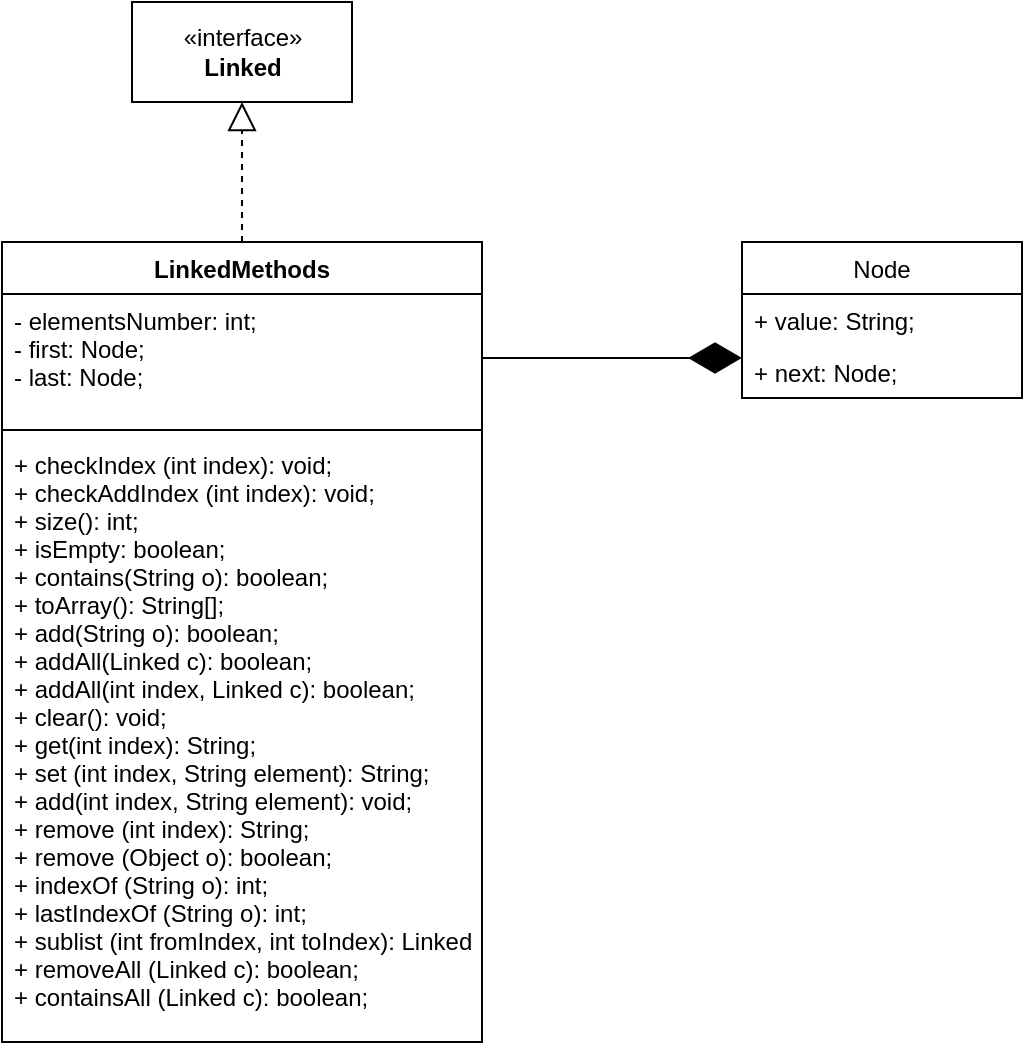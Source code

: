 <mxfile version="14.7.2" type="device"><diagram id="DIr_GNOeCN2eC9edjw8j" name="Page-1"><mxGraphModel dx="827" dy="382" grid="1" gridSize="10" guides="1" tooltips="1" connect="1" arrows="1" fold="1" page="1" pageScale="1" pageWidth="827" pageHeight="1169" math="0" shadow="0"><root><mxCell id="0"/><mxCell id="1" parent="0"/><mxCell id="FbmSkNJXfWXQQkYP6TcI-1" value="LinkedMethods" style="swimlane;fontStyle=1;align=center;verticalAlign=top;childLayout=stackLayout;horizontal=1;startSize=26;horizontalStack=0;resizeParent=1;resizeParentMax=0;resizeLast=0;collapsible=1;marginBottom=0;" vertex="1" parent="1"><mxGeometry x="330" y="180" width="240" height="400" as="geometry"/></mxCell><mxCell id="FbmSkNJXfWXQQkYP6TcI-2" value="- elementsNumber: int;&#10;- first: Node;&#10;- last: Node;" style="text;strokeColor=none;fillColor=none;align=left;verticalAlign=top;spacingLeft=4;spacingRight=4;overflow=hidden;rotatable=0;points=[[0,0.5],[1,0.5]];portConstraint=eastwest;" vertex="1" parent="FbmSkNJXfWXQQkYP6TcI-1"><mxGeometry y="26" width="240" height="64" as="geometry"/></mxCell><mxCell id="FbmSkNJXfWXQQkYP6TcI-3" value="" style="line;strokeWidth=1;fillColor=none;align=left;verticalAlign=middle;spacingTop=-1;spacingLeft=3;spacingRight=3;rotatable=0;labelPosition=right;points=[];portConstraint=eastwest;" vertex="1" parent="FbmSkNJXfWXQQkYP6TcI-1"><mxGeometry y="90" width="240" height="8" as="geometry"/></mxCell><mxCell id="FbmSkNJXfWXQQkYP6TcI-4" value="+ checkIndex (int index): void;&#10;+ checkAddIndex (int index): void;&#10;+ size(): int;&#10;+ isEmpty: boolean;&#10;+ contains(String o): boolean;&#10;+ toArray(): String[];&#10;+ add(String o): boolean;&#10;+ addAll(Linked c): boolean;&#10;+ addAll(int index, Linked c): boolean;&#10;+ clear(): void;&#10;+ get(int index): String;&#10;+ set (int index, String element): String;&#10;+ add(int index, String element): void;&#10;+ remove (int index): String;&#10;+ remove (Object o): boolean;&#10;+ indexOf (String o): int;&#10;+ lastIndexOf (String o): int;&#10;+ sublist (int fromIndex, int toIndex): Linked;&#10;+ removeAll (Linked c): boolean;&#10;+ containsAll (Linked c): boolean;" style="text;strokeColor=none;fillColor=none;align=left;verticalAlign=top;spacingLeft=4;spacingRight=4;overflow=hidden;rotatable=0;points=[[0,0.5],[1,0.5]];portConstraint=eastwest;" vertex="1" parent="FbmSkNJXfWXQQkYP6TcI-1"><mxGeometry y="98" width="240" height="302" as="geometry"/></mxCell><mxCell id="FbmSkNJXfWXQQkYP6TcI-5" value="" style="endArrow=block;dashed=1;endFill=0;endSize=12;html=1;exitX=0.5;exitY=0;exitDx=0;exitDy=0;entryX=0.5;entryY=1;entryDx=0;entryDy=0;" edge="1" parent="1" source="FbmSkNJXfWXQQkYP6TcI-1" target="FbmSkNJXfWXQQkYP6TcI-6"><mxGeometry width="160" relative="1" as="geometry"><mxPoint x="330" y="350" as="sourcePoint"/><mxPoint x="200" y="277" as="targetPoint"/><Array as="points"/></mxGeometry></mxCell><mxCell id="FbmSkNJXfWXQQkYP6TcI-6" value="«interface»&lt;br&gt;&lt;b&gt;Linked&lt;/b&gt;" style="html=1;" vertex="1" parent="1"><mxGeometry x="395" y="60" width="110" height="50" as="geometry"/></mxCell><mxCell id="FbmSkNJXfWXQQkYP6TcI-7" value="" style="endArrow=diamondThin;endFill=1;endSize=24;html=1;exitX=1;exitY=0.5;exitDx=0;exitDy=0;" edge="1" parent="1" source="FbmSkNJXfWXQQkYP6TcI-2"><mxGeometry width="160" relative="1" as="geometry"><mxPoint x="572" y="211" as="sourcePoint"/><mxPoint x="700" y="238" as="targetPoint"/></mxGeometry></mxCell><mxCell id="FbmSkNJXfWXQQkYP6TcI-8" value="Node" style="swimlane;fontStyle=0;childLayout=stackLayout;horizontal=1;startSize=26;fillColor=none;horizontalStack=0;resizeParent=1;resizeParentMax=0;resizeLast=0;collapsible=1;marginBottom=0;" vertex="1" parent="1"><mxGeometry x="700" y="180" width="140" height="78" as="geometry"/></mxCell><mxCell id="FbmSkNJXfWXQQkYP6TcI-9" value="+ value: String;" style="text;strokeColor=none;fillColor=none;align=left;verticalAlign=top;spacingLeft=4;spacingRight=4;overflow=hidden;rotatable=0;points=[[0,0.5],[1,0.5]];portConstraint=eastwest;" vertex="1" parent="FbmSkNJXfWXQQkYP6TcI-8"><mxGeometry y="26" width="140" height="26" as="geometry"/></mxCell><mxCell id="FbmSkNJXfWXQQkYP6TcI-10" value="+ next: Node;" style="text;strokeColor=none;fillColor=none;align=left;verticalAlign=top;spacingLeft=4;spacingRight=4;overflow=hidden;rotatable=0;points=[[0,0.5],[1,0.5]];portConstraint=eastwest;" vertex="1" parent="FbmSkNJXfWXQQkYP6TcI-8"><mxGeometry y="52" width="140" height="26" as="geometry"/></mxCell></root></mxGraphModel></diagram></mxfile>